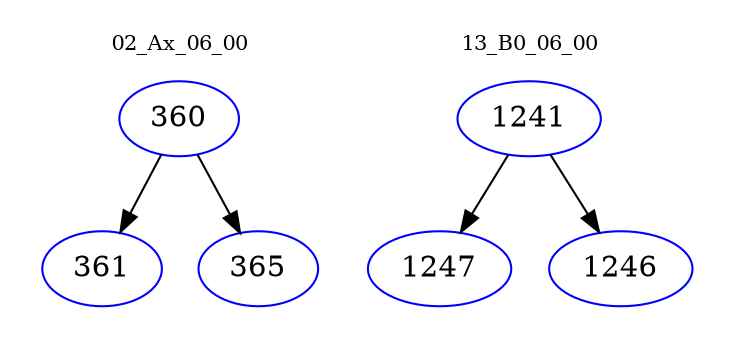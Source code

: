digraph{
subgraph cluster_0 {
color = white
label = "02_Ax_06_00";
fontsize=10;
T0_360 [label="360", color="blue"]
T0_360 -> T0_361 [color="black"]
T0_361 [label="361", color="blue"]
T0_360 -> T0_365 [color="black"]
T0_365 [label="365", color="blue"]
}
subgraph cluster_1 {
color = white
label = "13_B0_06_00";
fontsize=10;
T1_1241 [label="1241", color="blue"]
T1_1241 -> T1_1247 [color="black"]
T1_1247 [label="1247", color="blue"]
T1_1241 -> T1_1246 [color="black"]
T1_1246 [label="1246", color="blue"]
}
}
